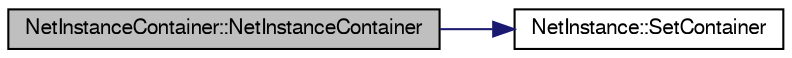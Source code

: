 digraph G
{
  edge [fontname="FreeSans",fontsize="10",labelfontname="FreeSans",labelfontsize="10"];
  node [fontname="FreeSans",fontsize="10",shape=record];
  rankdir=LR;
  Node1 [label="NetInstanceContainer::NetInstanceContainer",height=0.2,width=0.4,color="black", fillcolor="grey75", style="filled" fontcolor="black"];
  Node1 -> Node2 [color="midnightblue",fontsize="10",style="solid"];
  Node2 [label="NetInstance::SetContainer",height=0.2,width=0.4,color="black", fillcolor="white", style="filled",URL="$class_net_instance.html#a2a30346355c537520c3ebe1eb2e19025"];
}
